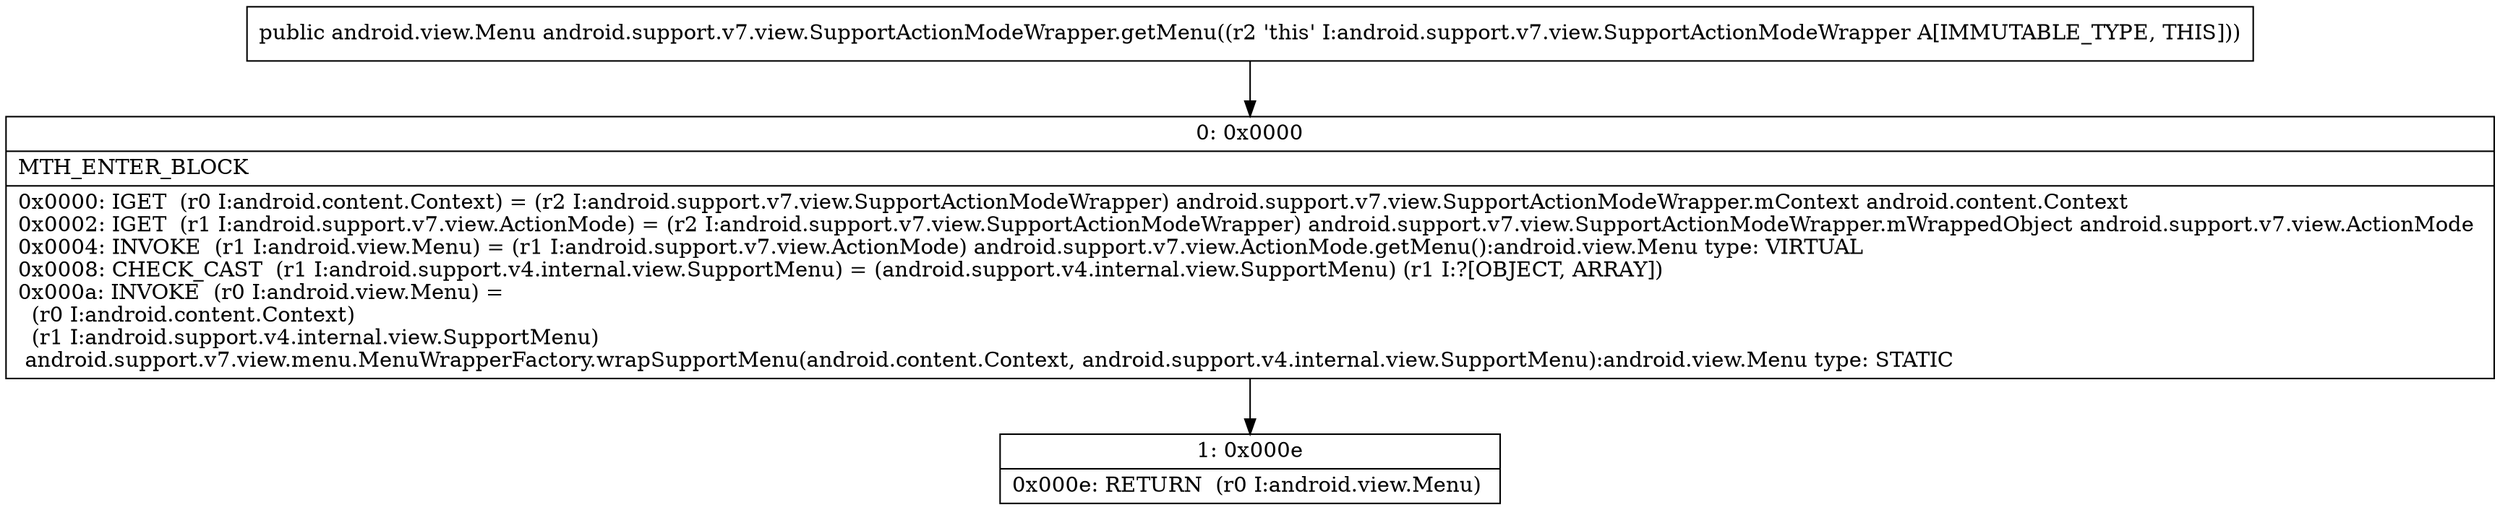 digraph "CFG forandroid.support.v7.view.SupportActionModeWrapper.getMenu()Landroid\/view\/Menu;" {
Node_0 [shape=record,label="{0\:\ 0x0000|MTH_ENTER_BLOCK\l|0x0000: IGET  (r0 I:android.content.Context) = (r2 I:android.support.v7.view.SupportActionModeWrapper) android.support.v7.view.SupportActionModeWrapper.mContext android.content.Context \l0x0002: IGET  (r1 I:android.support.v7.view.ActionMode) = (r2 I:android.support.v7.view.SupportActionModeWrapper) android.support.v7.view.SupportActionModeWrapper.mWrappedObject android.support.v7.view.ActionMode \l0x0004: INVOKE  (r1 I:android.view.Menu) = (r1 I:android.support.v7.view.ActionMode) android.support.v7.view.ActionMode.getMenu():android.view.Menu type: VIRTUAL \l0x0008: CHECK_CAST  (r1 I:android.support.v4.internal.view.SupportMenu) = (android.support.v4.internal.view.SupportMenu) (r1 I:?[OBJECT, ARRAY]) \l0x000a: INVOKE  (r0 I:android.view.Menu) = \l  (r0 I:android.content.Context)\l  (r1 I:android.support.v4.internal.view.SupportMenu)\l android.support.v7.view.menu.MenuWrapperFactory.wrapSupportMenu(android.content.Context, android.support.v4.internal.view.SupportMenu):android.view.Menu type: STATIC \l}"];
Node_1 [shape=record,label="{1\:\ 0x000e|0x000e: RETURN  (r0 I:android.view.Menu) \l}"];
MethodNode[shape=record,label="{public android.view.Menu android.support.v7.view.SupportActionModeWrapper.getMenu((r2 'this' I:android.support.v7.view.SupportActionModeWrapper A[IMMUTABLE_TYPE, THIS])) }"];
MethodNode -> Node_0;
Node_0 -> Node_1;
}

